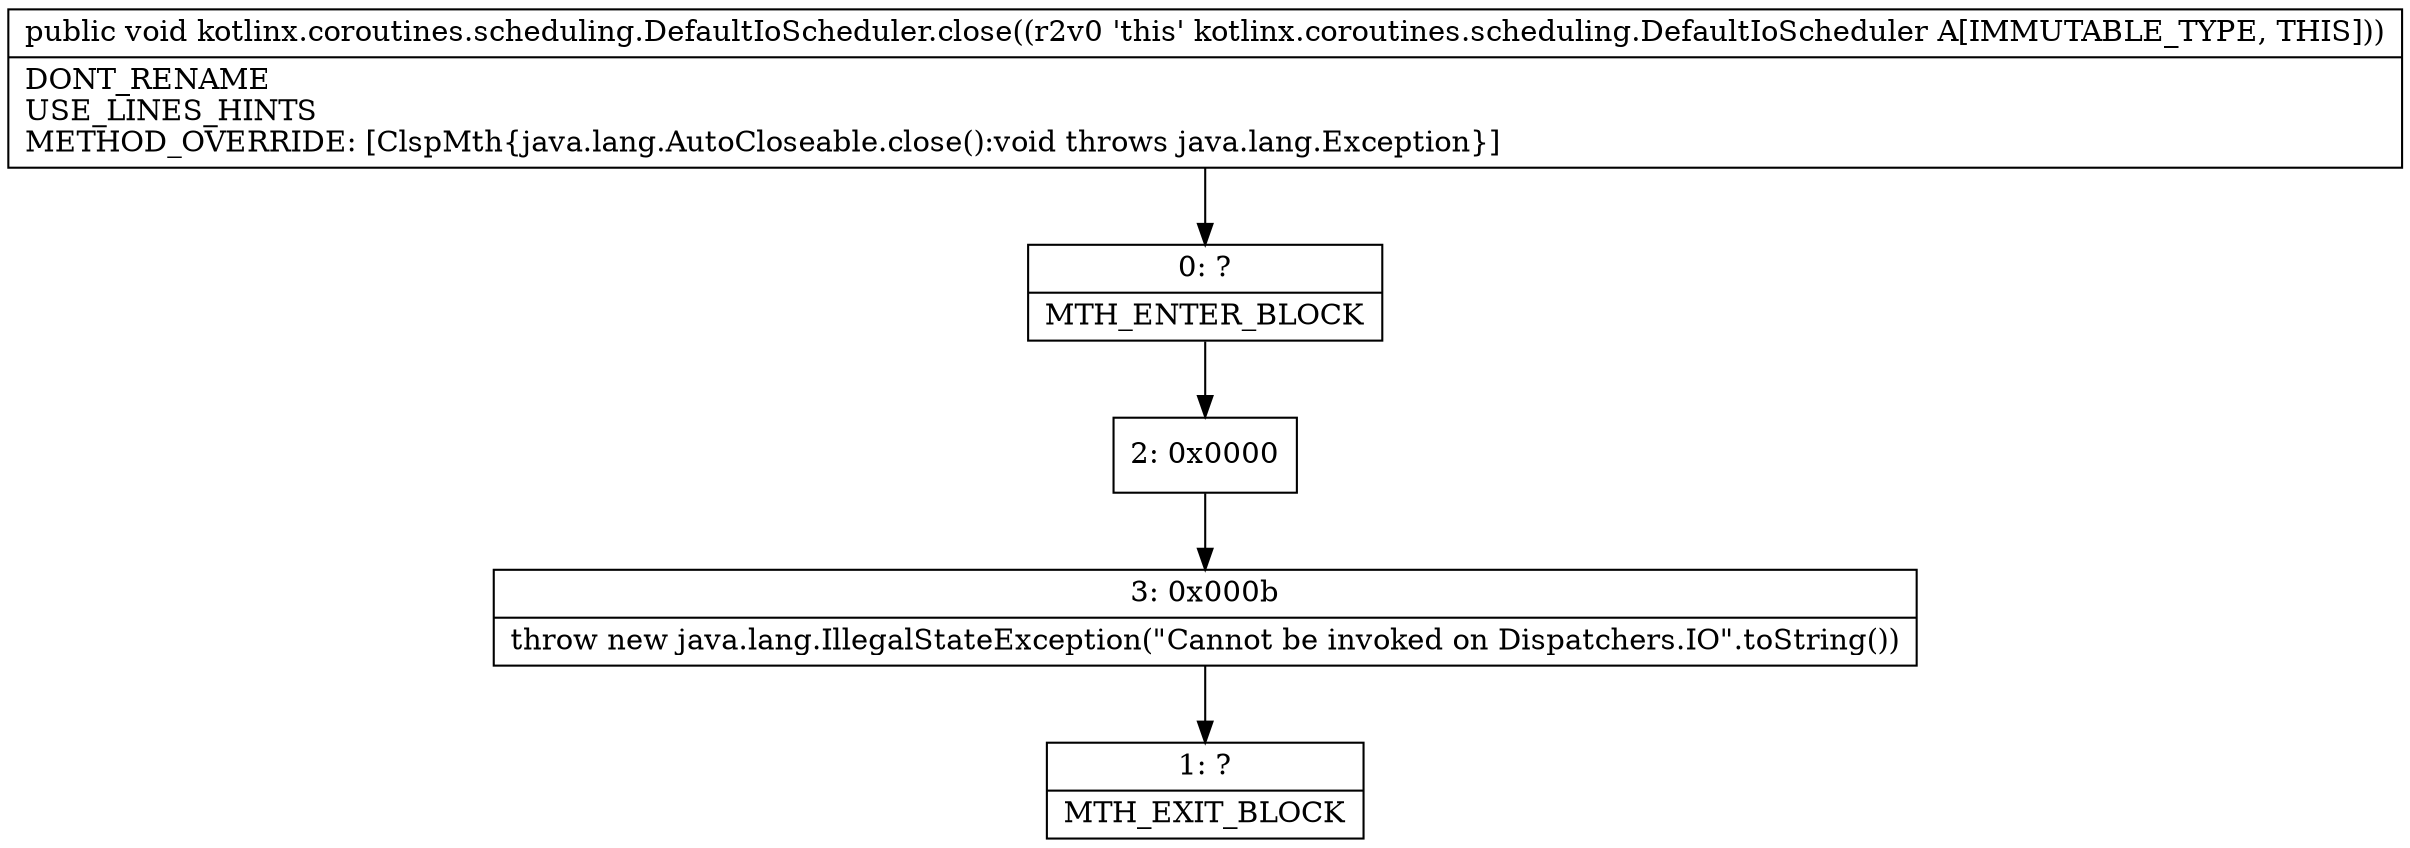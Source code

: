 digraph "CFG forkotlinx.coroutines.scheduling.DefaultIoScheduler.close()V" {
Node_0 [shape=record,label="{0\:\ ?|MTH_ENTER_BLOCK\l}"];
Node_2 [shape=record,label="{2\:\ 0x0000}"];
Node_3 [shape=record,label="{3\:\ 0x000b|throw new java.lang.IllegalStateException(\"Cannot be invoked on Dispatchers.IO\".toString())\l}"];
Node_1 [shape=record,label="{1\:\ ?|MTH_EXIT_BLOCK\l}"];
MethodNode[shape=record,label="{public void kotlinx.coroutines.scheduling.DefaultIoScheduler.close((r2v0 'this' kotlinx.coroutines.scheduling.DefaultIoScheduler A[IMMUTABLE_TYPE, THIS]))  | DONT_RENAME\lUSE_LINES_HINTS\lMETHOD_OVERRIDE: [ClspMth\{java.lang.AutoCloseable.close():void throws java.lang.Exception\}]\l}"];
MethodNode -> Node_0;Node_0 -> Node_2;
Node_2 -> Node_3;
Node_3 -> Node_1;
}

